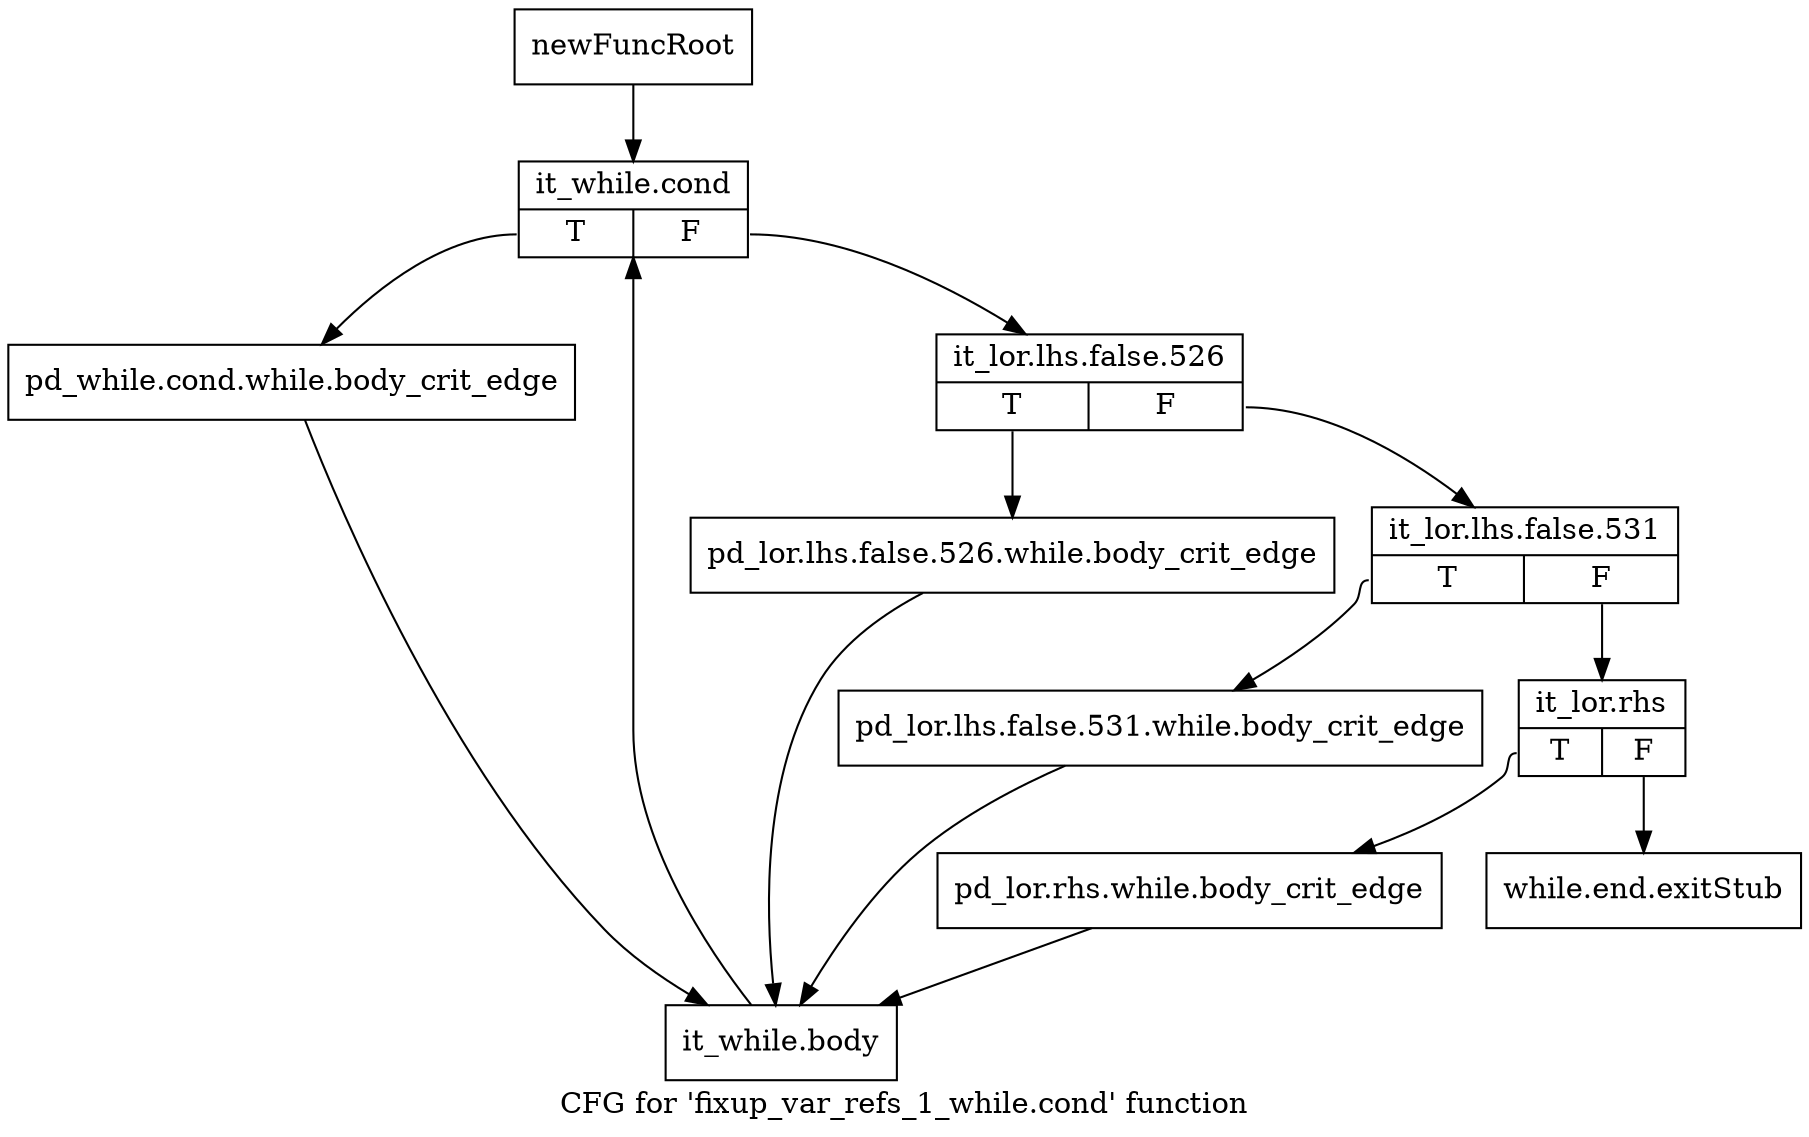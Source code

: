 digraph "CFG for 'fixup_var_refs_1_while.cond' function" {
	label="CFG for 'fixup_var_refs_1_while.cond' function";

	Node0xb0e53a0 [shape=record,label="{newFuncRoot}"];
	Node0xb0e53a0 -> Node0xb0e5440;
	Node0xb0e53f0 [shape=record,label="{while.end.exitStub}"];
	Node0xb0e5440 [shape=record,label="{it_while.cond|{<s0>T|<s1>F}}"];
	Node0xb0e5440:s0 -> Node0xb0e5670;
	Node0xb0e5440:s1 -> Node0xb0e5490;
	Node0xb0e5490 [shape=record,label="{it_lor.lhs.false.526|{<s0>T|<s1>F}}"];
	Node0xb0e5490:s0 -> Node0xb0e5620;
	Node0xb0e5490:s1 -> Node0xb0e54e0;
	Node0xb0e54e0 [shape=record,label="{it_lor.lhs.false.531|{<s0>T|<s1>F}}"];
	Node0xb0e54e0:s0 -> Node0xb0e55d0;
	Node0xb0e54e0:s1 -> Node0xb0e5530;
	Node0xb0e5530 [shape=record,label="{it_lor.rhs|{<s0>T|<s1>F}}"];
	Node0xb0e5530:s0 -> Node0xb0e5580;
	Node0xb0e5530:s1 -> Node0xb0e53f0;
	Node0xb0e5580 [shape=record,label="{pd_lor.rhs.while.body_crit_edge}"];
	Node0xb0e5580 -> Node0xb0e56c0;
	Node0xb0e55d0 [shape=record,label="{pd_lor.lhs.false.531.while.body_crit_edge}"];
	Node0xb0e55d0 -> Node0xb0e56c0;
	Node0xb0e5620 [shape=record,label="{pd_lor.lhs.false.526.while.body_crit_edge}"];
	Node0xb0e5620 -> Node0xb0e56c0;
	Node0xb0e5670 [shape=record,label="{pd_while.cond.while.body_crit_edge}"];
	Node0xb0e5670 -> Node0xb0e56c0;
	Node0xb0e56c0 [shape=record,label="{it_while.body}"];
	Node0xb0e56c0 -> Node0xb0e5440;
}
